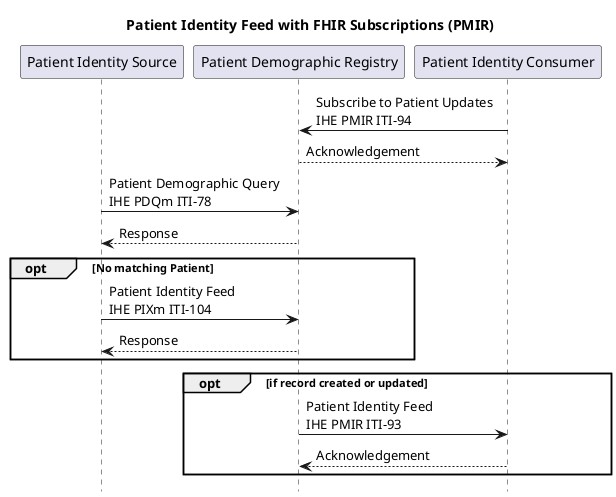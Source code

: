 @startuml

hide footbox

title "Patient Identity Feed with FHIR Subscriptions (PMIR)"

participant "Patient Identity Source" as PIXSource
participant "Patient Demographic Registry" as PIXManager
participant "Patient Identity Consumer" as PIXConsumer

PIXConsumer -> PIXManager: Subscribe to Patient Updates\nIHE PMIR ITI-94
PIXManager --> PIXConsumer : Acknowledgement
PIXSource -> PIXManager :  Patient Demographic Query\nIHE PDQm ITI-78
PIXManager --> PIXSource : Response
opt No matching Patient
  PIXSource -> PIXManager: Patient Identity Feed \nIHE PIXm ITI-104
  PIXManager --> PIXSource : Response
end
opt if record created or updated
    PIXManager -> PIXConsumer: Patient Identity Feed \nIHE PMIR ITI-93
    PIXConsumer --> PIXManager: Acknowledgement
end

@enduml
